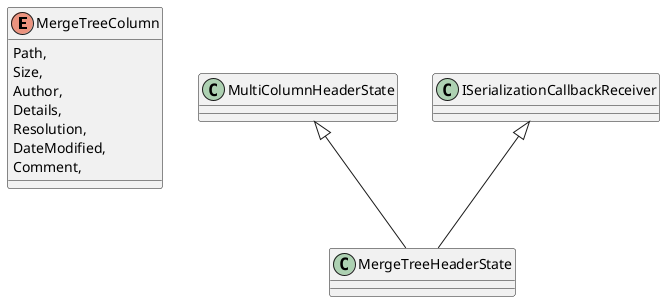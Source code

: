@startuml
enum MergeTreeColumn {
    Path,
    Size,
    Author,
    Details,
    Resolution,
    DateModified,
    Comment,
}
class MergeTreeHeaderState {
}
MultiColumnHeaderState <|-- MergeTreeHeaderState
ISerializationCallbackReceiver <|-- MergeTreeHeaderState
@enduml
